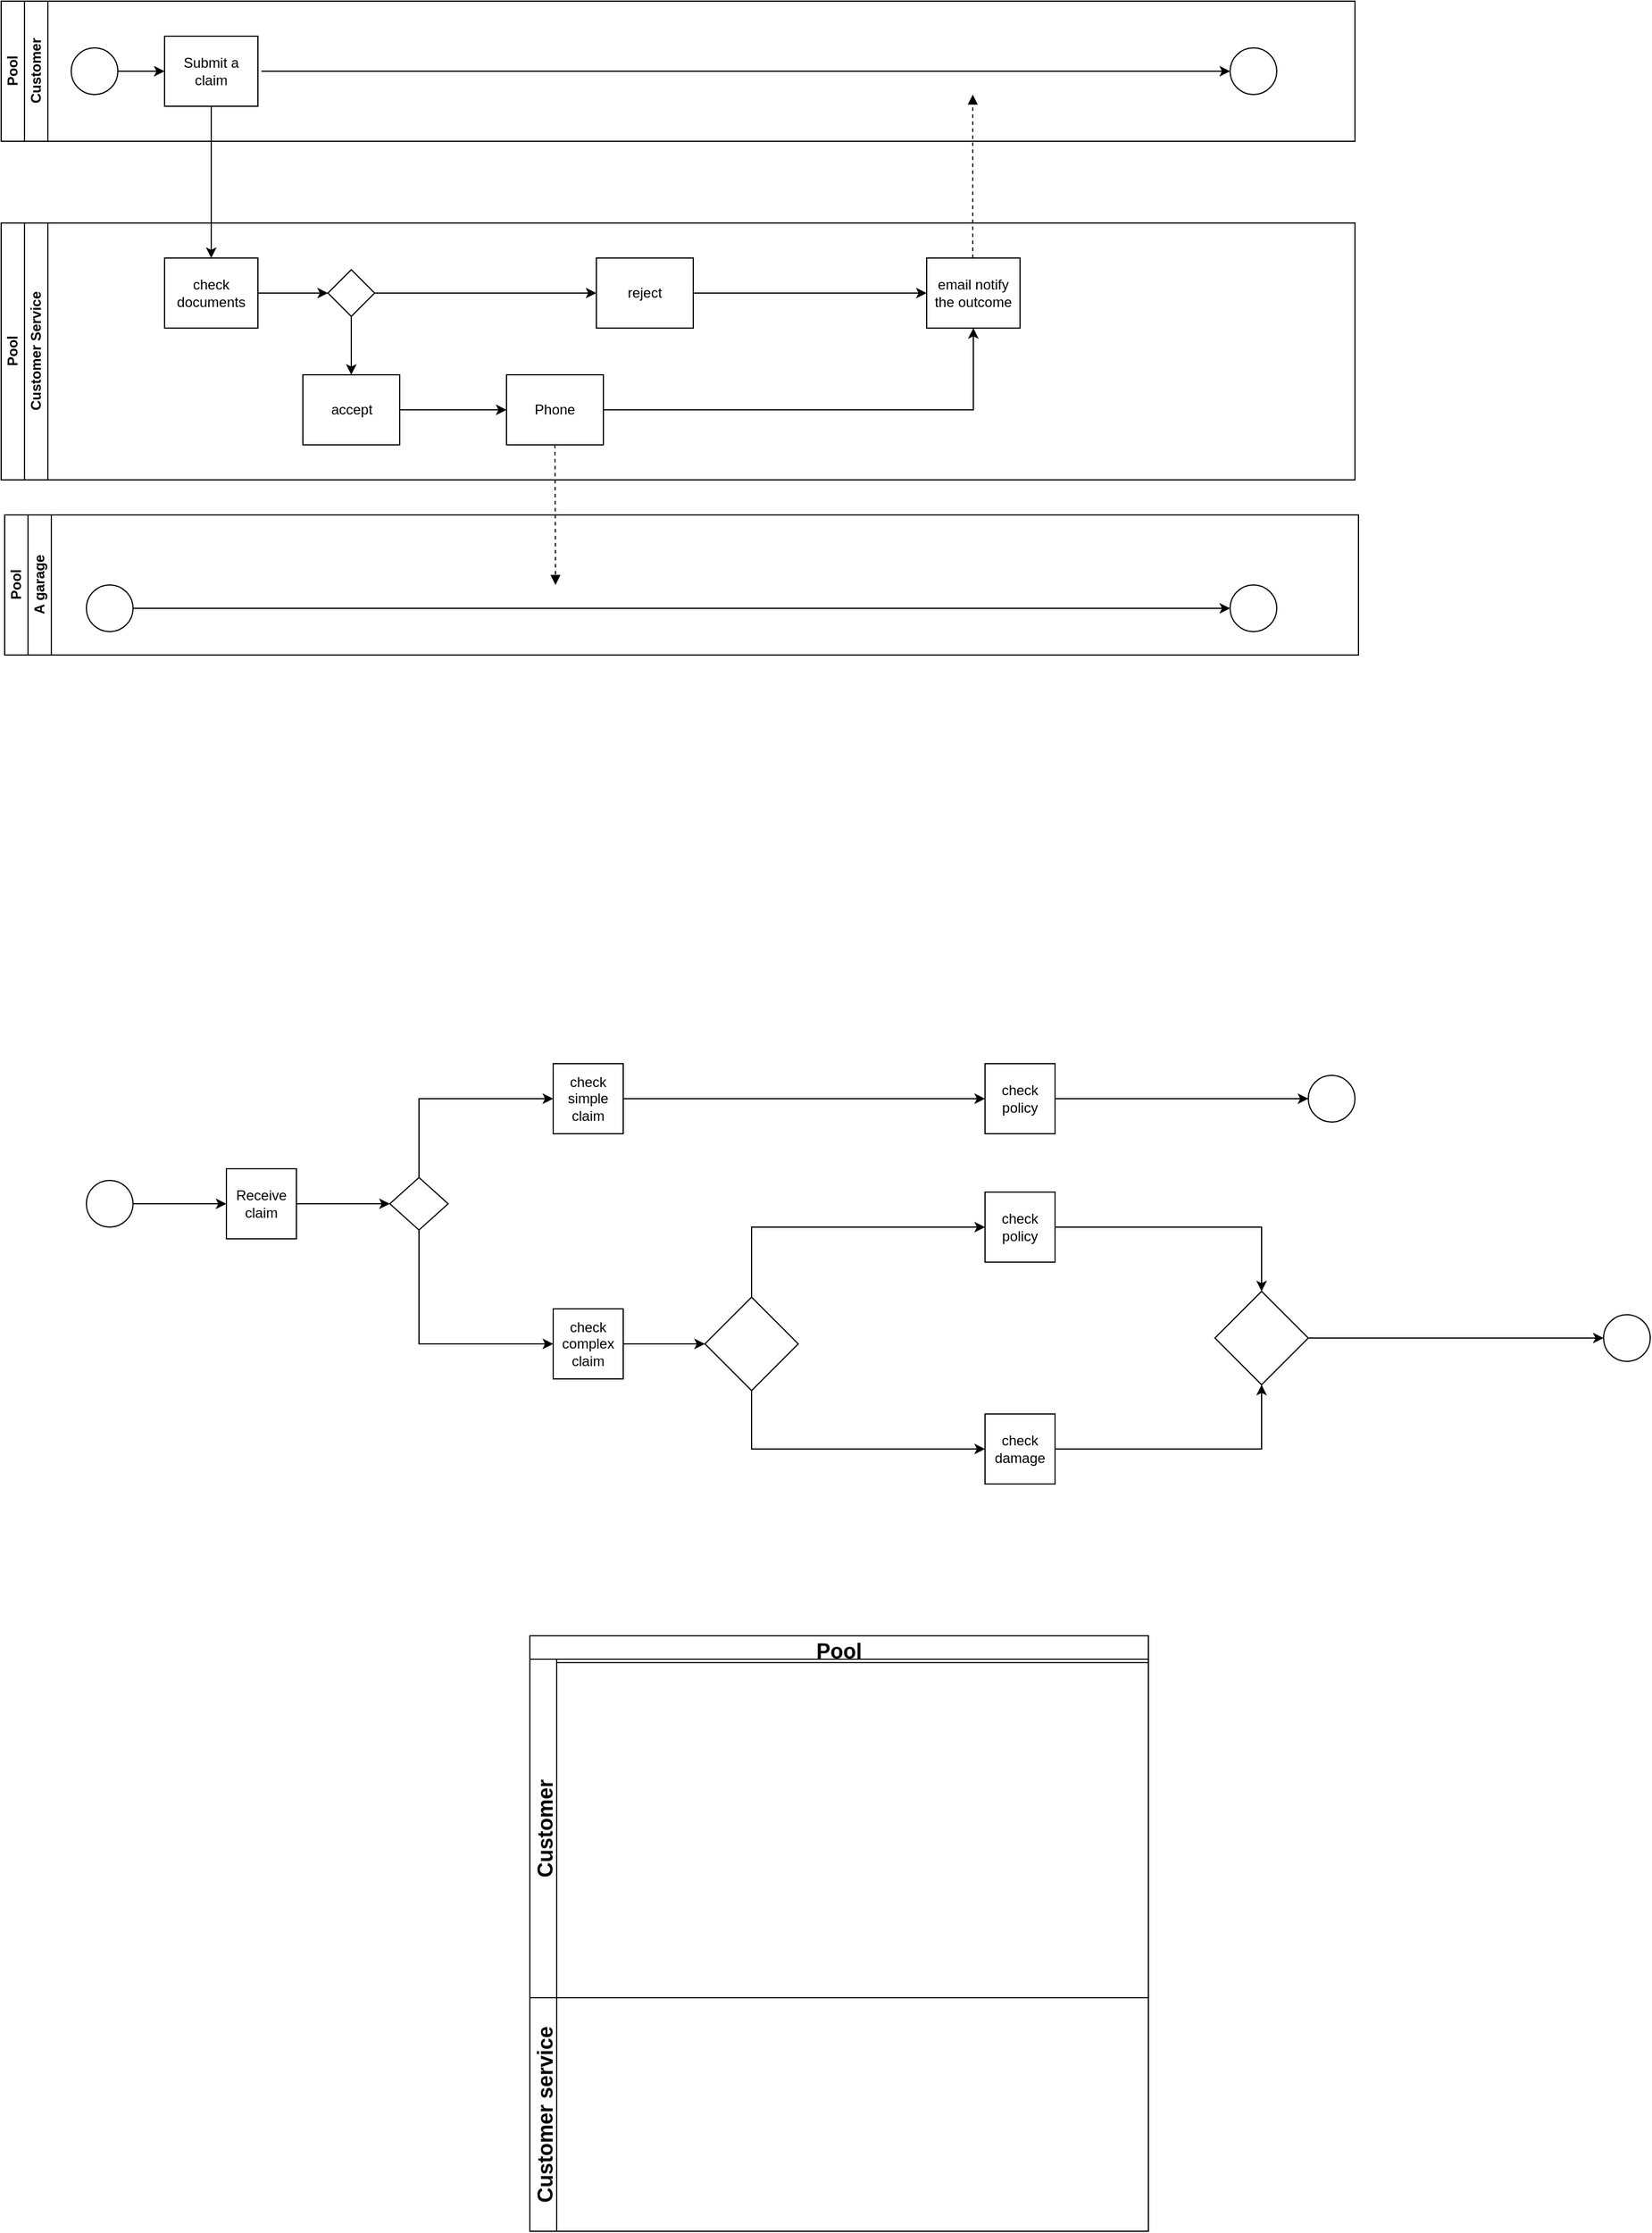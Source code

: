 <mxfile version="15.6.3" type="github">
  <diagram id="prtHgNgQTEPvFCAcTncT" name="Page-1">
    <mxGraphModel dx="1038" dy="547" grid="1" gridSize="10" guides="1" tooltips="1" connect="1" arrows="1" fold="1" page="1" pageScale="1" pageWidth="827" pageHeight="1169" math="0" shadow="0">
      <root>
        <mxCell id="0" />
        <mxCell id="1" parent="0" />
        <mxCell id="dNxyNK7c78bLwvsdeMH5-19" value="Pool" style="swimlane;html=1;childLayout=stackLayout;resizeParent=1;resizeParentMax=0;horizontal=0;startSize=20;horizontalStack=0;" parent="1" vertex="1">
          <mxGeometry x="127" y="340" width="1160" height="120" as="geometry" />
        </mxCell>
        <mxCell id="dNxyNK7c78bLwvsdeMH5-35" style="edgeStyle=orthogonalEdgeStyle;rounded=0;orthogonalLoop=1;jettySize=auto;html=1;endArrow=classic;endFill=1;" parent="dNxyNK7c78bLwvsdeMH5-19" edge="1">
          <mxGeometry relative="1" as="geometry">
            <mxPoint x="300" y="200" as="sourcePoint" />
            <mxPoint x="300" y="200" as="targetPoint" />
          </mxGeometry>
        </mxCell>
        <mxCell id="dNxyNK7c78bLwvsdeMH5-20" value="Customer" style="swimlane;html=1;startSize=20;horizontal=0;" parent="dNxyNK7c78bLwvsdeMH5-19" vertex="1">
          <mxGeometry x="20" width="1140" height="120" as="geometry" />
        </mxCell>
        <mxCell id="dNxyNK7c78bLwvsdeMH5-25" value="" style="edgeStyle=orthogonalEdgeStyle;rounded=0;orthogonalLoop=1;jettySize=auto;html=1;" parent="dNxyNK7c78bLwvsdeMH5-20" source="dNxyNK7c78bLwvsdeMH5-23" target="dNxyNK7c78bLwvsdeMH5-24" edge="1">
          <mxGeometry relative="1" as="geometry" />
        </mxCell>
        <mxCell id="dNxyNK7c78bLwvsdeMH5-23" value="" style="ellipse;whiteSpace=wrap;html=1;" parent="dNxyNK7c78bLwvsdeMH5-20" vertex="1">
          <mxGeometry x="40" y="40" width="40" height="40" as="geometry" />
        </mxCell>
        <mxCell id="dNxyNK7c78bLwvsdeMH5-24" value="Submit a claim" style="rounded=0;whiteSpace=wrap;html=1;fontFamily=Helvetica;fontSize=12;fontColor=#000000;align=center;" parent="dNxyNK7c78bLwvsdeMH5-20" vertex="1">
          <mxGeometry x="120" y="30" width="80" height="60" as="geometry" />
        </mxCell>
        <mxCell id="dNxyNK7c78bLwvsdeMH5-32" value="" style="ellipse;whiteSpace=wrap;html=1;" parent="dNxyNK7c78bLwvsdeMH5-20" vertex="1">
          <mxGeometry x="1033" y="40" width="40" height="40" as="geometry" />
        </mxCell>
        <mxCell id="LVYipWUt2HfuR8H8bvmg-3" value="Pool" style="swimlane;html=1;childLayout=stackLayout;resizeParent=1;resizeParentMax=0;horizontal=0;startSize=20;horizontalStack=0;" vertex="1" parent="1">
          <mxGeometry x="127" y="530" width="1160" height="220" as="geometry" />
        </mxCell>
        <mxCell id="LVYipWUt2HfuR8H8bvmg-15" value="Customer Service" style="swimlane;html=1;startSize=20;horizontal=0;" vertex="1" parent="LVYipWUt2HfuR8H8bvmg-3">
          <mxGeometry x="20" width="1140" height="220" as="geometry" />
        </mxCell>
        <mxCell id="LVYipWUt2HfuR8H8bvmg-16" value="" style="edgeStyle=orthogonalEdgeStyle;rounded=0;orthogonalLoop=1;jettySize=auto;html=1;endArrow=classic;endFill=1;" edge="1" parent="LVYipWUt2HfuR8H8bvmg-15" source="LVYipWUt2HfuR8H8bvmg-17" target="LVYipWUt2HfuR8H8bvmg-18">
          <mxGeometry relative="1" as="geometry" />
        </mxCell>
        <mxCell id="LVYipWUt2HfuR8H8bvmg-17" value="check documents" style="rounded=0;whiteSpace=wrap;html=1;fontFamily=Helvetica;fontSize=12;fontColor=#000000;align=center;" vertex="1" parent="LVYipWUt2HfuR8H8bvmg-15">
          <mxGeometry x="120" y="30" width="80" height="60" as="geometry" />
        </mxCell>
        <mxCell id="LVYipWUt2HfuR8H8bvmg-18" value="" style="rhombus;whiteSpace=wrap;html=1;fontFamily=Helvetica;fontSize=12;fontColor=#000000;align=center;" vertex="1" parent="LVYipWUt2HfuR8H8bvmg-15">
          <mxGeometry x="260" y="40" width="40" height="40" as="geometry" />
        </mxCell>
        <mxCell id="dNxyNK7c78bLwvsdeMH5-30" value="email notify the outcome" style="rounded=0;whiteSpace=wrap;html=1;fontFamily=Helvetica;fontSize=12;fontColor=#000000;align=center;" parent="LVYipWUt2HfuR8H8bvmg-15" vertex="1">
          <mxGeometry x="773" y="30" width="80" height="60" as="geometry" />
        </mxCell>
        <mxCell id="LVYipWUt2HfuR8H8bvmg-67" value="reject" style="rounded=0;whiteSpace=wrap;html=1;fontFamily=Helvetica;fontSize=12;fontColor=#000000;align=center;" vertex="1" parent="LVYipWUt2HfuR8H8bvmg-15">
          <mxGeometry x="490" y="30" width="83" height="60" as="geometry" />
        </mxCell>
        <mxCell id="LVYipWUt2HfuR8H8bvmg-69" value="" style="endArrow=classic;html=1;rounded=0;exitX=1;exitY=0.5;exitDx=0;exitDy=0;entryX=0;entryY=0.5;entryDx=0;entryDy=0;" edge="1" parent="LVYipWUt2HfuR8H8bvmg-15" source="LVYipWUt2HfuR8H8bvmg-18" target="LVYipWUt2HfuR8H8bvmg-67">
          <mxGeometry width="50" height="50" relative="1" as="geometry">
            <mxPoint x="453" y="25" as="sourcePoint" />
            <mxPoint x="453" y="85" as="targetPoint" />
          </mxGeometry>
        </mxCell>
        <mxCell id="LVYipWUt2HfuR8H8bvmg-71" value="" style="endArrow=classic;html=1;rounded=0;exitX=1;exitY=0.5;exitDx=0;exitDy=0;entryX=0;entryY=0.5;entryDx=0;entryDy=0;" edge="1" parent="LVYipWUt2HfuR8H8bvmg-15" source="LVYipWUt2HfuR8H8bvmg-67" target="dNxyNK7c78bLwvsdeMH5-30">
          <mxGeometry width="50" height="50" relative="1" as="geometry">
            <mxPoint x="310" y="70" as="sourcePoint" />
            <mxPoint x="500" y="70" as="targetPoint" />
          </mxGeometry>
        </mxCell>
        <mxCell id="LVYipWUt2HfuR8H8bvmg-72" value="accept" style="rounded=0;whiteSpace=wrap;html=1;fontFamily=Helvetica;fontSize=12;fontColor=#000000;align=center;" vertex="1" parent="LVYipWUt2HfuR8H8bvmg-15">
          <mxGeometry x="238.5" y="130" width="83" height="60" as="geometry" />
        </mxCell>
        <mxCell id="LVYipWUt2HfuR8H8bvmg-53" value="" style="endArrow=classic;html=1;rounded=0;exitX=0.5;exitY=1;exitDx=0;exitDy=0;entryX=0.5;entryY=0;entryDx=0;entryDy=0;entryPerimeter=0;" edge="1" parent="LVYipWUt2HfuR8H8bvmg-15" source="LVYipWUt2HfuR8H8bvmg-18" target="LVYipWUt2HfuR8H8bvmg-72">
          <mxGeometry width="50" height="50" relative="1" as="geometry">
            <mxPoint x="453" y="110" as="sourcePoint" />
            <mxPoint x="280" y="120" as="targetPoint" />
          </mxGeometry>
        </mxCell>
        <mxCell id="LVYipWUt2HfuR8H8bvmg-77" value="Phone" style="rounded=0;whiteSpace=wrap;html=1;fontFamily=Helvetica;fontSize=12;fontColor=#000000;align=center;" vertex="1" parent="LVYipWUt2HfuR8H8bvmg-15">
          <mxGeometry x="413" y="130" width="83" height="60" as="geometry" />
        </mxCell>
        <mxCell id="LVYipWUt2HfuR8H8bvmg-78" value="" style="endArrow=classic;html=1;rounded=0;exitX=1;exitY=0.5;exitDx=0;exitDy=0;entryX=0;entryY=0.5;entryDx=0;entryDy=0;" edge="1" parent="LVYipWUt2HfuR8H8bvmg-15" source="LVYipWUt2HfuR8H8bvmg-72" target="LVYipWUt2HfuR8H8bvmg-77">
          <mxGeometry width="50" height="50" relative="1" as="geometry">
            <mxPoint x="290" y="90" as="sourcePoint" />
            <mxPoint x="290" y="140" as="targetPoint" />
          </mxGeometry>
        </mxCell>
        <mxCell id="LVYipWUt2HfuR8H8bvmg-80" value="" style="endArrow=classic;html=1;rounded=0;exitX=1;exitY=0.5;exitDx=0;exitDy=0;entryX=0.5;entryY=1;entryDx=0;entryDy=0;" edge="1" parent="LVYipWUt2HfuR8H8bvmg-15" source="LVYipWUt2HfuR8H8bvmg-77" target="dNxyNK7c78bLwvsdeMH5-30">
          <mxGeometry width="50" height="50" relative="1" as="geometry">
            <mxPoint x="543" y="170" as="sourcePoint" />
            <mxPoint x="743" y="170" as="targetPoint" />
            <Array as="points">
              <mxPoint x="813" y="160" />
            </Array>
          </mxGeometry>
        </mxCell>
        <mxCell id="LVYipWUt2HfuR8H8bvmg-29" value="Pool" style="swimlane;html=1;childLayout=stackLayout;resizeParent=1;resizeParentMax=0;horizontal=0;startSize=20;horizontalStack=0;" vertex="1" parent="1">
          <mxGeometry x="130" y="780" width="1160" height="120" as="geometry" />
        </mxCell>
        <mxCell id="LVYipWUt2HfuR8H8bvmg-30" value="" style="edgeStyle=orthogonalEdgeStyle;rounded=0;orthogonalLoop=1;jettySize=auto;html=1;dashed=1;endArrow=none;endFill=0;" edge="1" parent="LVYipWUt2HfuR8H8bvmg-29">
          <mxGeometry relative="1" as="geometry">
            <mxPoint x="180" y="90" as="sourcePoint" />
            <mxPoint x="180" y="90" as="targetPoint" />
          </mxGeometry>
        </mxCell>
        <mxCell id="LVYipWUt2HfuR8H8bvmg-47" value="A garage" style="swimlane;html=1;startSize=20;horizontal=0;" vertex="1" parent="LVYipWUt2HfuR8H8bvmg-29">
          <mxGeometry x="20" width="1140" height="120" as="geometry">
            <mxRectangle x="20" y="240" width="430" height="20" as="alternateBounds" />
          </mxGeometry>
        </mxCell>
        <mxCell id="LVYipWUt2HfuR8H8bvmg-74" value="" style="ellipse;whiteSpace=wrap;html=1;" vertex="1" parent="LVYipWUt2HfuR8H8bvmg-47">
          <mxGeometry x="50" y="60" width="40" height="40" as="geometry" />
        </mxCell>
        <mxCell id="LVYipWUt2HfuR8H8bvmg-75" value="" style="ellipse;whiteSpace=wrap;html=1;" vertex="1" parent="LVYipWUt2HfuR8H8bvmg-47">
          <mxGeometry x="1030" y="60" width="40" height="40" as="geometry" />
        </mxCell>
        <mxCell id="LVYipWUt2HfuR8H8bvmg-76" value="" style="edgeStyle=orthogonalEdgeStyle;rounded=0;orthogonalLoop=1;jettySize=auto;html=1;endArrow=classic;endFill=1;exitX=1;exitY=0.5;exitDx=0;exitDy=0;entryX=0;entryY=0.5;entryDx=0;entryDy=0;" edge="1" parent="LVYipWUt2HfuR8H8bvmg-47" source="LVYipWUt2HfuR8H8bvmg-74" target="LVYipWUt2HfuR8H8bvmg-75">
          <mxGeometry relative="1" as="geometry">
            <mxPoint x="207" y="-180" as="sourcePoint" />
            <mxPoint x="267" y="-180" as="targetPoint" />
          </mxGeometry>
        </mxCell>
        <mxCell id="LVYipWUt2HfuR8H8bvmg-51" value="" style="endArrow=classic;html=1;rounded=0;exitX=0.5;exitY=1;exitDx=0;exitDy=0;entryX=0.5;entryY=0;entryDx=0;entryDy=0;" edge="1" parent="1" source="dNxyNK7c78bLwvsdeMH5-24" target="LVYipWUt2HfuR8H8bvmg-17">
          <mxGeometry width="50" height="50" relative="1" as="geometry">
            <mxPoint x="600" y="640" as="sourcePoint" />
            <mxPoint x="650" y="590" as="targetPoint" />
          </mxGeometry>
        </mxCell>
        <mxCell id="LVYipWUt2HfuR8H8bvmg-61" value="" style="endArrow=classic;html=1;rounded=0;entryX=0;entryY=0.5;entryDx=0;entryDy=0;" edge="1" parent="1" target="dNxyNK7c78bLwvsdeMH5-32">
          <mxGeometry width="50" height="50" relative="1" as="geometry">
            <mxPoint x="350" y="400" as="sourcePoint" />
            <mxPoint x="650" y="580" as="targetPoint" />
          </mxGeometry>
        </mxCell>
        <mxCell id="LVYipWUt2HfuR8H8bvmg-66" value="" style="html=1;verticalAlign=bottom;labelBackgroundColor=none;endArrow=block;endFill=1;dashed=1;rounded=0;" edge="1" parent="1">
          <mxGeometry width="160" relative="1" as="geometry">
            <mxPoint x="959.5" y="560" as="sourcePoint" />
            <mxPoint x="959.5" y="420" as="targetPoint" />
          </mxGeometry>
        </mxCell>
        <mxCell id="LVYipWUt2HfuR8H8bvmg-79" value="" style="html=1;verticalAlign=bottom;labelBackgroundColor=none;endArrow=block;endFill=1;dashed=1;rounded=0;exitX=0.5;exitY=1;exitDx=0;exitDy=0;" edge="1" parent="1" source="LVYipWUt2HfuR8H8bvmg-77">
          <mxGeometry width="160" relative="1" as="geometry">
            <mxPoint x="969.5" y="570" as="sourcePoint" />
            <mxPoint x="602" y="840" as="targetPoint" />
          </mxGeometry>
        </mxCell>
        <mxCell id="LVYipWUt2HfuR8H8bvmg-83" value="" style="ellipse;whiteSpace=wrap;html=1;" vertex="1" parent="1">
          <mxGeometry x="200" y="1350" width="40" height="40" as="geometry" />
        </mxCell>
        <mxCell id="LVYipWUt2HfuR8H8bvmg-85" value="" style="endArrow=classic;html=1;rounded=0;exitX=1;exitY=0.5;exitDx=0;exitDy=0;" edge="1" parent="1" source="LVYipWUt2HfuR8H8bvmg-83" target="LVYipWUt2HfuR8H8bvmg-86">
          <mxGeometry width="50" height="50" relative="1" as="geometry">
            <mxPoint x="540" y="1460" as="sourcePoint" />
            <mxPoint x="340" y="1370" as="targetPoint" />
          </mxGeometry>
        </mxCell>
        <mxCell id="LVYipWUt2HfuR8H8bvmg-86" value="Receive claim" style="whiteSpace=wrap;html=1;aspect=fixed;" vertex="1" parent="1">
          <mxGeometry x="320" y="1340" width="60" height="60" as="geometry" />
        </mxCell>
        <mxCell id="LVYipWUt2HfuR8H8bvmg-87" value="" style="rhombus;fontSize=18;" vertex="1" parent="1">
          <mxGeometry x="460" y="1347.5" width="50" height="45" as="geometry" />
        </mxCell>
        <mxCell id="LVYipWUt2HfuR8H8bvmg-88" value="" style="endArrow=classic;html=1;rounded=0;exitX=1;exitY=0.5;exitDx=0;exitDy=0;" edge="1" parent="1" source="LVYipWUt2HfuR8H8bvmg-86" target="LVYipWUt2HfuR8H8bvmg-87">
          <mxGeometry width="50" height="50" relative="1" as="geometry">
            <mxPoint x="250" y="1380" as="sourcePoint" />
            <mxPoint x="330" y="1380" as="targetPoint" />
          </mxGeometry>
        </mxCell>
        <mxCell id="LVYipWUt2HfuR8H8bvmg-89" value="check complex claim" style="whiteSpace=wrap;html=1;aspect=fixed;" vertex="1" parent="1">
          <mxGeometry x="600" y="1460" width="60" height="60" as="geometry" />
        </mxCell>
        <mxCell id="LVYipWUt2HfuR8H8bvmg-90" value="check simple claim" style="whiteSpace=wrap;html=1;aspect=fixed;" vertex="1" parent="1">
          <mxGeometry x="600" y="1250" width="60" height="60" as="geometry" />
        </mxCell>
        <mxCell id="LVYipWUt2HfuR8H8bvmg-91" value="" style="endArrow=classic;html=1;rounded=0;exitX=0.5;exitY=0;exitDx=0;exitDy=0;entryX=0;entryY=0.5;entryDx=0;entryDy=0;" edge="1" parent="1" source="LVYipWUt2HfuR8H8bvmg-87" target="LVYipWUt2HfuR8H8bvmg-90">
          <mxGeometry width="50" height="50" relative="1" as="geometry">
            <mxPoint x="390" y="1380" as="sourcePoint" />
            <mxPoint x="470.644" y="1378.08" as="targetPoint" />
            <Array as="points">
              <mxPoint x="485" y="1280" />
            </Array>
          </mxGeometry>
        </mxCell>
        <mxCell id="LVYipWUt2HfuR8H8bvmg-92" value="" style="endArrow=classic;html=1;rounded=0;exitX=0.5;exitY=1;exitDx=0;exitDy=0;entryX=0;entryY=0.5;entryDx=0;entryDy=0;" edge="1" parent="1" source="LVYipWUt2HfuR8H8bvmg-87" target="LVYipWUt2HfuR8H8bvmg-89">
          <mxGeometry width="50" height="50" relative="1" as="geometry">
            <mxPoint x="495" y="1357.5" as="sourcePoint" />
            <mxPoint x="610" y="1290" as="targetPoint" />
            <Array as="points">
              <mxPoint x="485" y="1490" />
            </Array>
          </mxGeometry>
        </mxCell>
        <mxCell id="LVYipWUt2HfuR8H8bvmg-93" value="check policy" style="whiteSpace=wrap;html=1;aspect=fixed;" vertex="1" parent="1">
          <mxGeometry x="970" y="1250" width="60" height="60" as="geometry" />
        </mxCell>
        <mxCell id="LVYipWUt2HfuR8H8bvmg-97" value="" style="ellipse;whiteSpace=wrap;html=1;" vertex="1" parent="1">
          <mxGeometry x="1500" y="1465" width="40" height="40" as="geometry" />
        </mxCell>
        <mxCell id="LVYipWUt2HfuR8H8bvmg-98" value="" style="endArrow=classic;html=1;rounded=0;exitX=1;exitY=0.5;exitDx=0;exitDy=0;entryX=0;entryY=0.5;entryDx=0;entryDy=0;" edge="1" parent="1" source="LVYipWUt2HfuR8H8bvmg-115" target="LVYipWUt2HfuR8H8bvmg-97">
          <mxGeometry width="50" height="50" relative="1" as="geometry">
            <mxPoint x="1241" y="1490" as="sourcePoint" />
            <mxPoint x="1060" y="1410" as="targetPoint" />
          </mxGeometry>
        </mxCell>
        <mxCell id="LVYipWUt2HfuR8H8bvmg-100" value="check damage" style="whiteSpace=wrap;html=1;aspect=fixed;" vertex="1" parent="1">
          <mxGeometry x="970" y="1550" width="60" height="60" as="geometry" />
        </mxCell>
        <mxCell id="LVYipWUt2HfuR8H8bvmg-101" value="" style="endArrow=classic;html=1;rounded=0;exitX=1;exitY=0.5;exitDx=0;exitDy=0;entryX=0;entryY=0.5;entryDx=0;entryDy=0;" edge="1" parent="1" source="LVYipWUt2HfuR8H8bvmg-90" target="LVYipWUt2HfuR8H8bvmg-93">
          <mxGeometry width="50" height="50" relative="1" as="geometry">
            <mxPoint x="990" y="1395" as="sourcePoint" />
            <mxPoint x="1080" y="1395" as="targetPoint" />
          </mxGeometry>
        </mxCell>
        <mxCell id="LVYipWUt2HfuR8H8bvmg-102" value="" style="endArrow=classic;html=1;rounded=0;exitX=0.5;exitY=0;exitDx=0;exitDy=0;entryX=0;entryY=0.5;entryDx=0;entryDy=0;" edge="1" parent="1" source="LVYipWUt2HfuR8H8bvmg-111" target="LVYipWUt2HfuR8H8bvmg-109">
          <mxGeometry width="50" height="50" relative="1" as="geometry">
            <mxPoint x="1000" y="1405" as="sourcePoint" />
            <mxPoint x="767" y="1430" as="targetPoint" />
            <Array as="points">
              <mxPoint x="770" y="1390" />
            </Array>
          </mxGeometry>
        </mxCell>
        <mxCell id="LVYipWUt2HfuR8H8bvmg-106" value="Pool" style="swimlane;fontSize=18;" vertex="1" parent="1">
          <mxGeometry x="580" y="1740" width="530" height="510" as="geometry" />
        </mxCell>
        <mxCell id="LVYipWUt2HfuR8H8bvmg-107" value="Customer" style="swimlane;horizontal=0;fontSize=18;" vertex="1" parent="LVYipWUt2HfuR8H8bvmg-106">
          <mxGeometry y="20" width="530" height="290" as="geometry" />
        </mxCell>
        <mxCell id="LVYipWUt2HfuR8H8bvmg-108" value="Customer service" style="swimlane;horizontal=0;fontSize=18;" vertex="1" parent="LVYipWUt2HfuR8H8bvmg-107">
          <mxGeometry y="290" width="530" height="200" as="geometry" />
        </mxCell>
        <mxCell id="LVYipWUt2HfuR8H8bvmg-109" value="check policy" style="whiteSpace=wrap;html=1;aspect=fixed;" vertex="1" parent="1">
          <mxGeometry x="970" y="1360" width="60" height="60" as="geometry" />
        </mxCell>
        <mxCell id="LVYipWUt2HfuR8H8bvmg-110" value="" style="endArrow=classic;html=1;rounded=0;exitX=0.5;exitY=1;exitDx=0;exitDy=0;entryX=0;entryY=0.5;entryDx=0;entryDy=0;" edge="1" parent="1" source="LVYipWUt2HfuR8H8bvmg-111" target="LVYipWUt2HfuR8H8bvmg-100">
          <mxGeometry width="50" height="50" relative="1" as="geometry">
            <mxPoint x="390" y="1380" as="sourcePoint" />
            <mxPoint x="470" y="1380" as="targetPoint" />
            <Array as="points">
              <mxPoint x="770" y="1580" />
            </Array>
          </mxGeometry>
        </mxCell>
        <mxCell id="LVYipWUt2HfuR8H8bvmg-111" value="" style="rhombus;whiteSpace=wrap;html=1;fontSize=18;" vertex="1" parent="1">
          <mxGeometry x="730" y="1450" width="80" height="80" as="geometry" />
        </mxCell>
        <mxCell id="LVYipWUt2HfuR8H8bvmg-112" value="" style="endArrow=classic;html=1;rounded=0;fontSize=18;exitX=1;exitY=0.5;exitDx=0;exitDy=0;entryX=0;entryY=0.5;entryDx=0;entryDy=0;" edge="1" parent="1" source="LVYipWUt2HfuR8H8bvmg-89" target="LVYipWUt2HfuR8H8bvmg-111">
          <mxGeometry width="50" height="50" relative="1" as="geometry">
            <mxPoint x="620" y="1390" as="sourcePoint" />
            <mxPoint x="670" y="1340" as="targetPoint" />
          </mxGeometry>
        </mxCell>
        <mxCell id="LVYipWUt2HfuR8H8bvmg-113" value="" style="ellipse;whiteSpace=wrap;html=1;" vertex="1" parent="1">
          <mxGeometry x="1247" y="1260" width="40" height="40" as="geometry" />
        </mxCell>
        <mxCell id="LVYipWUt2HfuR8H8bvmg-114" value="" style="endArrow=classic;html=1;rounded=0;exitX=1;exitY=0.5;exitDx=0;exitDy=0;entryX=0;entryY=0.5;entryDx=0;entryDy=0;" edge="1" parent="1" source="LVYipWUt2HfuR8H8bvmg-93" target="LVYipWUt2HfuR8H8bvmg-113">
          <mxGeometry width="50" height="50" relative="1" as="geometry">
            <mxPoint x="1320" y="1475" as="sourcePoint" />
            <mxPoint x="1510" y="1475" as="targetPoint" />
          </mxGeometry>
        </mxCell>
        <mxCell id="LVYipWUt2HfuR8H8bvmg-115" value="" style="rhombus;whiteSpace=wrap;html=1;fontSize=18;" vertex="1" parent="1">
          <mxGeometry x="1167" y="1445" width="80" height="80" as="geometry" />
        </mxCell>
        <mxCell id="LVYipWUt2HfuR8H8bvmg-116" value="" style="endArrow=classic;html=1;rounded=0;fontSize=18;exitX=1;exitY=0.5;exitDx=0;exitDy=0;entryX=0.5;entryY=0;entryDx=0;entryDy=0;" edge="1" parent="1" source="LVYipWUt2HfuR8H8bvmg-109" target="LVYipWUt2HfuR8H8bvmg-115">
          <mxGeometry width="50" height="50" relative="1" as="geometry">
            <mxPoint x="1050" y="1390" as="sourcePoint" />
            <mxPoint x="1100" y="1340" as="targetPoint" />
            <Array as="points">
              <mxPoint x="1207" y="1390" />
            </Array>
          </mxGeometry>
        </mxCell>
        <mxCell id="LVYipWUt2HfuR8H8bvmg-118" value="" style="endArrow=classic;html=1;rounded=0;exitX=1;exitY=0.5;exitDx=0;exitDy=0;entryX=0.5;entryY=1;entryDx=0;entryDy=0;" edge="1" parent="1" source="LVYipWUt2HfuR8H8bvmg-100" target="LVYipWUt2HfuR8H8bvmg-115">
          <mxGeometry width="50" height="50" relative="1" as="geometry">
            <mxPoint x="1060" y="1540" as="sourcePoint" />
            <mxPoint x="1260" y="1590" as="targetPoint" />
            <Array as="points">
              <mxPoint x="1207" y="1580" />
            </Array>
          </mxGeometry>
        </mxCell>
      </root>
    </mxGraphModel>
  </diagram>
</mxfile>
